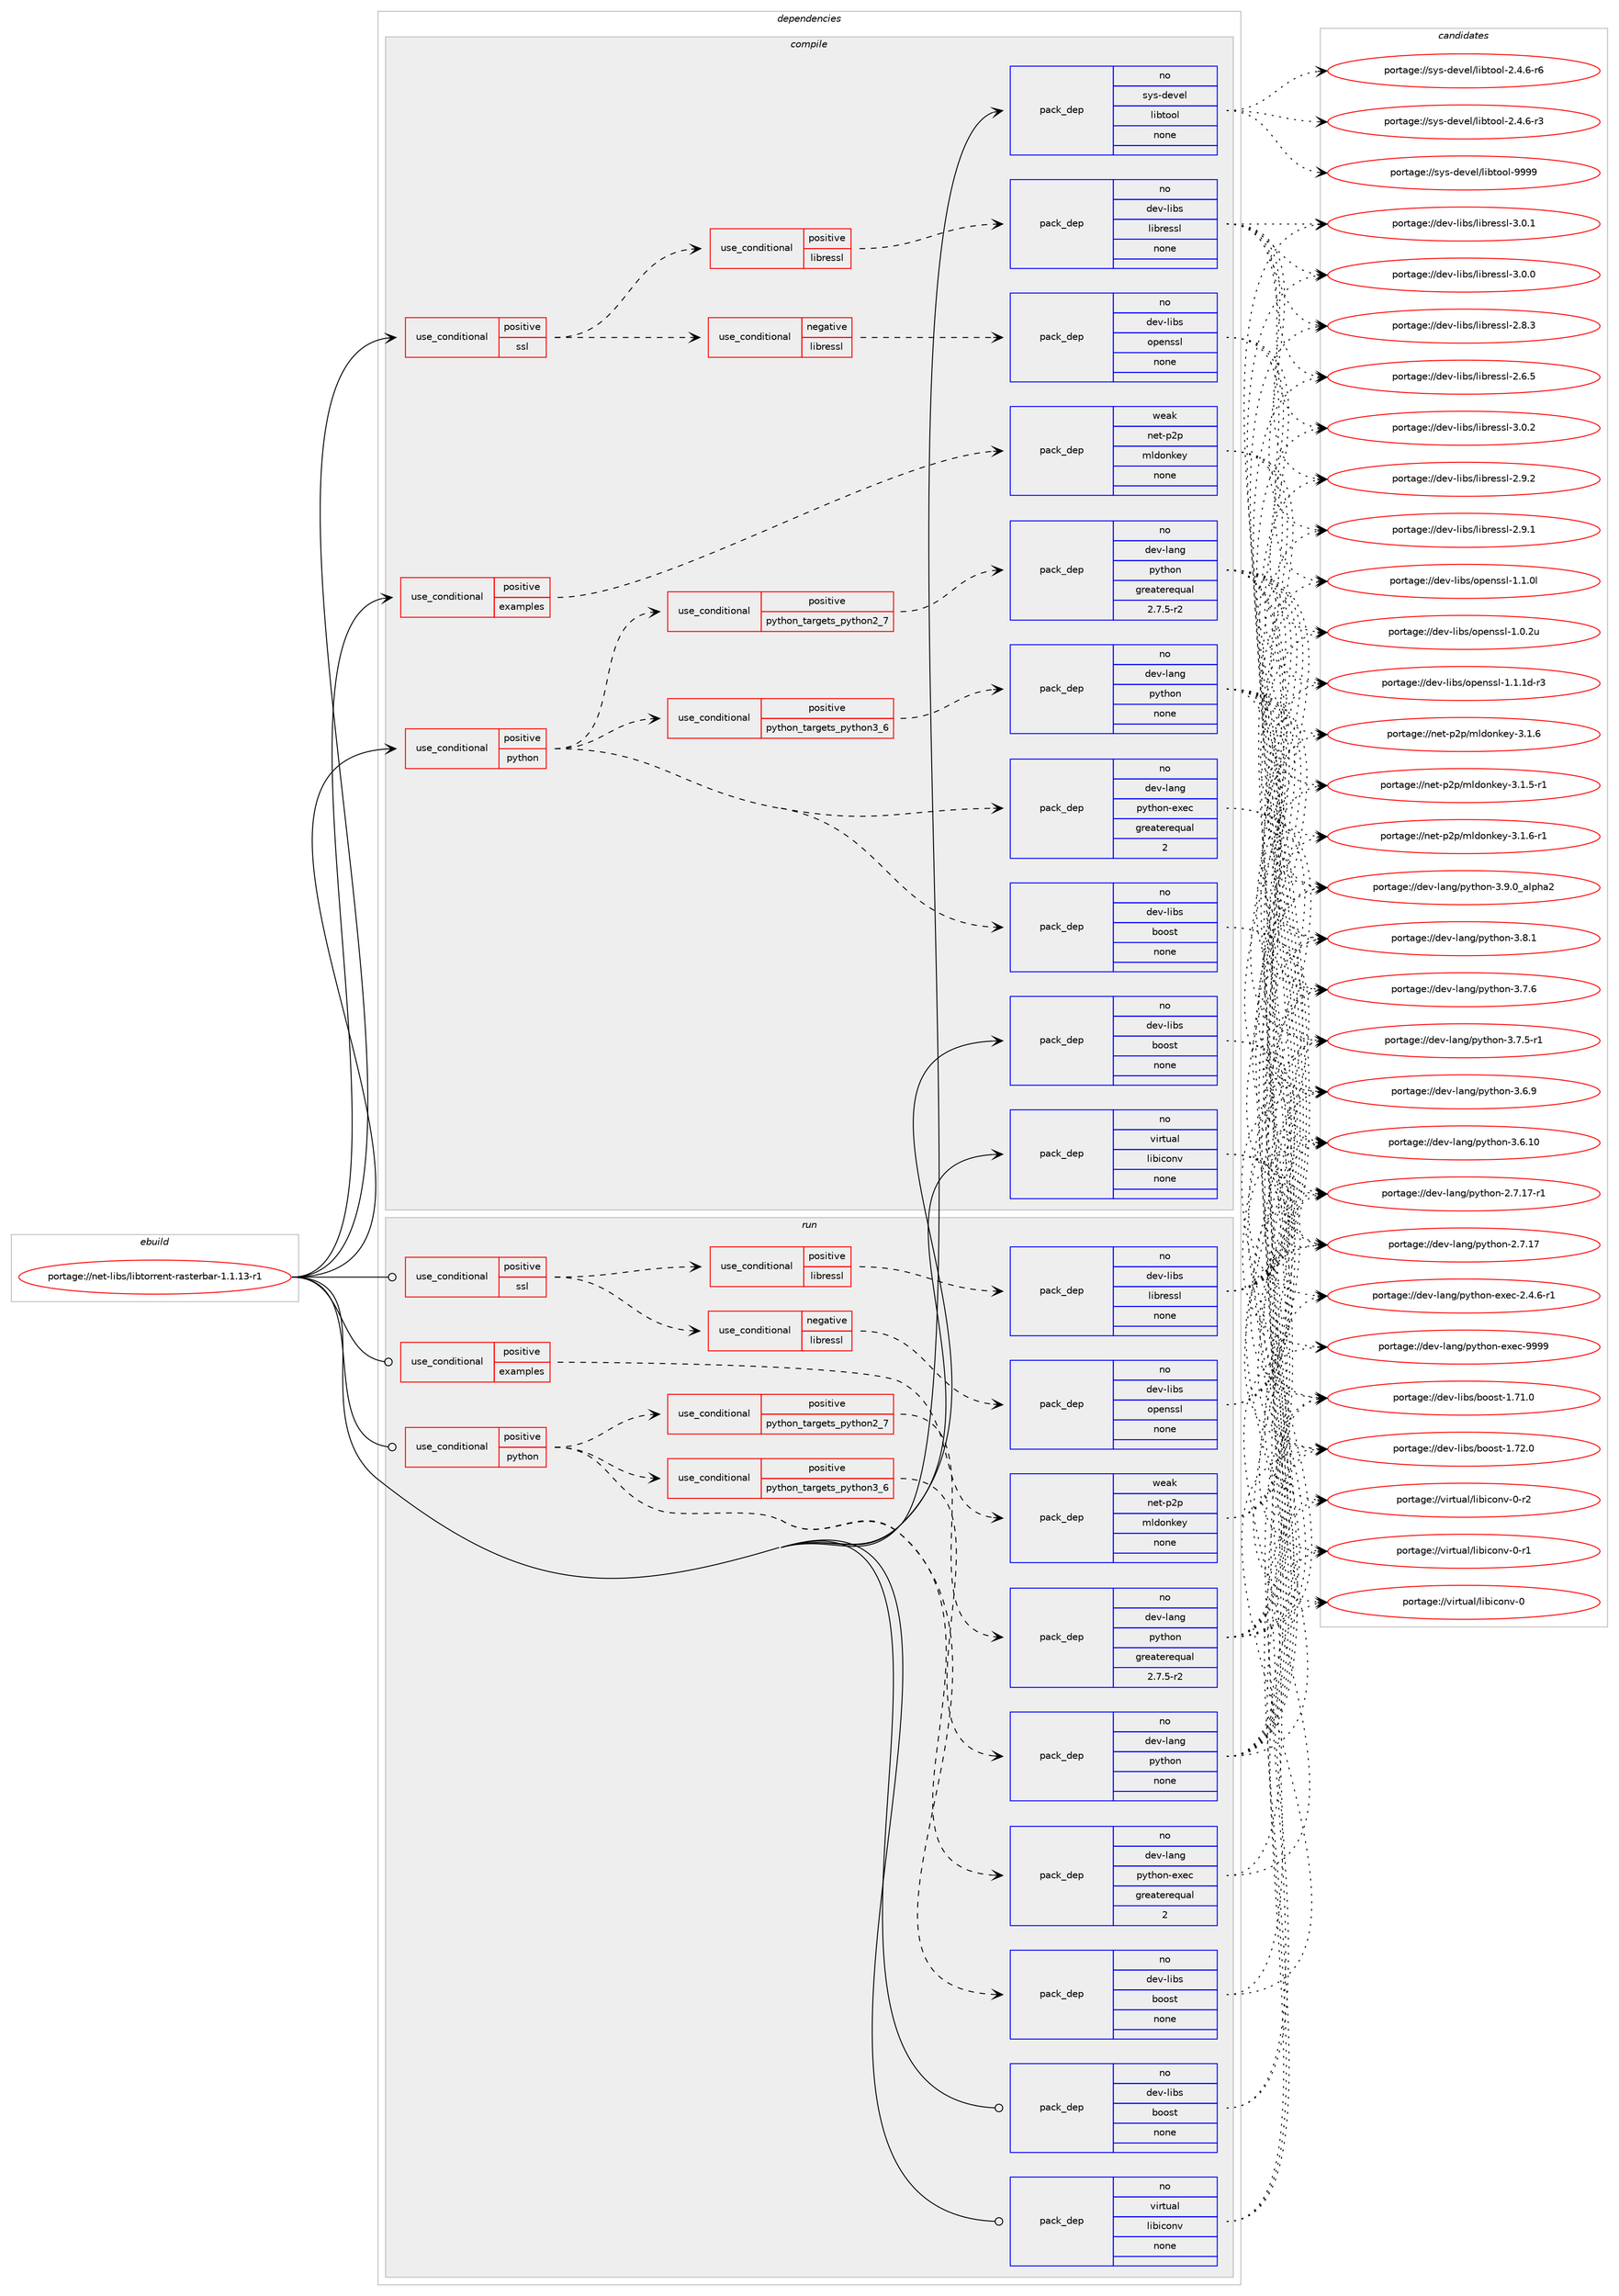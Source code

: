 digraph prolog {

# *************
# Graph options
# *************

newrank=true;
concentrate=true;
compound=true;
graph [rankdir=LR,fontname=Helvetica,fontsize=10,ranksep=1.5];#, ranksep=2.5, nodesep=0.2];
edge  [arrowhead=vee];
node  [fontname=Helvetica,fontsize=10];

# **********
# The ebuild
# **********

subgraph cluster_leftcol {
color=gray;
rank=same;
label=<<i>ebuild</i>>;
id [label="portage://net-libs/libtorrent-rasterbar-1.1.13-r1", color=red, width=4, href="../net-libs/libtorrent-rasterbar-1.1.13-r1.svg"];
}

# ****************
# The dependencies
# ****************

subgraph cluster_midcol {
color=gray;
label=<<i>dependencies</i>>;
subgraph cluster_compile {
fillcolor="#eeeeee";
style=filled;
label=<<i>compile</i>>;
subgraph cond30076 {
dependency146310 [label=<<TABLE BORDER="0" CELLBORDER="1" CELLSPACING="0" CELLPADDING="4"><TR><TD ROWSPAN="3" CELLPADDING="10">use_conditional</TD></TR><TR><TD>positive</TD></TR><TR><TD>examples</TD></TR></TABLE>>, shape=none, color=red];
subgraph pack113871 {
dependency146311 [label=<<TABLE BORDER="0" CELLBORDER="1" CELLSPACING="0" CELLPADDING="4" WIDTH="220"><TR><TD ROWSPAN="6" CELLPADDING="30">pack_dep</TD></TR><TR><TD WIDTH="110">weak</TD></TR><TR><TD>net-p2p</TD></TR><TR><TD>mldonkey</TD></TR><TR><TD>none</TD></TR><TR><TD></TD></TR></TABLE>>, shape=none, color=blue];
}
dependency146310:e -> dependency146311:w [weight=20,style="dashed",arrowhead="vee"];
}
id:e -> dependency146310:w [weight=20,style="solid",arrowhead="vee"];
subgraph cond30077 {
dependency146312 [label=<<TABLE BORDER="0" CELLBORDER="1" CELLSPACING="0" CELLPADDING="4"><TR><TD ROWSPAN="3" CELLPADDING="10">use_conditional</TD></TR><TR><TD>positive</TD></TR><TR><TD>python</TD></TR></TABLE>>, shape=none, color=red];
subgraph cond30078 {
dependency146313 [label=<<TABLE BORDER="0" CELLBORDER="1" CELLSPACING="0" CELLPADDING="4"><TR><TD ROWSPAN="3" CELLPADDING="10">use_conditional</TD></TR><TR><TD>positive</TD></TR><TR><TD>python_targets_python2_7</TD></TR></TABLE>>, shape=none, color=red];
subgraph pack113872 {
dependency146314 [label=<<TABLE BORDER="0" CELLBORDER="1" CELLSPACING="0" CELLPADDING="4" WIDTH="220"><TR><TD ROWSPAN="6" CELLPADDING="30">pack_dep</TD></TR><TR><TD WIDTH="110">no</TD></TR><TR><TD>dev-lang</TD></TR><TR><TD>python</TD></TR><TR><TD>greaterequal</TD></TR><TR><TD>2.7.5-r2</TD></TR></TABLE>>, shape=none, color=blue];
}
dependency146313:e -> dependency146314:w [weight=20,style="dashed",arrowhead="vee"];
}
dependency146312:e -> dependency146313:w [weight=20,style="dashed",arrowhead="vee"];
subgraph cond30079 {
dependency146315 [label=<<TABLE BORDER="0" CELLBORDER="1" CELLSPACING="0" CELLPADDING="4"><TR><TD ROWSPAN="3" CELLPADDING="10">use_conditional</TD></TR><TR><TD>positive</TD></TR><TR><TD>python_targets_python3_6</TD></TR></TABLE>>, shape=none, color=red];
subgraph pack113873 {
dependency146316 [label=<<TABLE BORDER="0" CELLBORDER="1" CELLSPACING="0" CELLPADDING="4" WIDTH="220"><TR><TD ROWSPAN="6" CELLPADDING="30">pack_dep</TD></TR><TR><TD WIDTH="110">no</TD></TR><TR><TD>dev-lang</TD></TR><TR><TD>python</TD></TR><TR><TD>none</TD></TR><TR><TD></TD></TR></TABLE>>, shape=none, color=blue];
}
dependency146315:e -> dependency146316:w [weight=20,style="dashed",arrowhead="vee"];
}
dependency146312:e -> dependency146315:w [weight=20,style="dashed",arrowhead="vee"];
subgraph pack113874 {
dependency146317 [label=<<TABLE BORDER="0" CELLBORDER="1" CELLSPACING="0" CELLPADDING="4" WIDTH="220"><TR><TD ROWSPAN="6" CELLPADDING="30">pack_dep</TD></TR><TR><TD WIDTH="110">no</TD></TR><TR><TD>dev-lang</TD></TR><TR><TD>python-exec</TD></TR><TR><TD>greaterequal</TD></TR><TR><TD>2</TD></TR></TABLE>>, shape=none, color=blue];
}
dependency146312:e -> dependency146317:w [weight=20,style="dashed",arrowhead="vee"];
subgraph pack113875 {
dependency146318 [label=<<TABLE BORDER="0" CELLBORDER="1" CELLSPACING="0" CELLPADDING="4" WIDTH="220"><TR><TD ROWSPAN="6" CELLPADDING="30">pack_dep</TD></TR><TR><TD WIDTH="110">no</TD></TR><TR><TD>dev-libs</TD></TR><TR><TD>boost</TD></TR><TR><TD>none</TD></TR><TR><TD></TD></TR></TABLE>>, shape=none, color=blue];
}
dependency146312:e -> dependency146318:w [weight=20,style="dashed",arrowhead="vee"];
}
id:e -> dependency146312:w [weight=20,style="solid",arrowhead="vee"];
subgraph cond30080 {
dependency146319 [label=<<TABLE BORDER="0" CELLBORDER="1" CELLSPACING="0" CELLPADDING="4"><TR><TD ROWSPAN="3" CELLPADDING="10">use_conditional</TD></TR><TR><TD>positive</TD></TR><TR><TD>ssl</TD></TR></TABLE>>, shape=none, color=red];
subgraph cond30081 {
dependency146320 [label=<<TABLE BORDER="0" CELLBORDER="1" CELLSPACING="0" CELLPADDING="4"><TR><TD ROWSPAN="3" CELLPADDING="10">use_conditional</TD></TR><TR><TD>negative</TD></TR><TR><TD>libressl</TD></TR></TABLE>>, shape=none, color=red];
subgraph pack113876 {
dependency146321 [label=<<TABLE BORDER="0" CELLBORDER="1" CELLSPACING="0" CELLPADDING="4" WIDTH="220"><TR><TD ROWSPAN="6" CELLPADDING="30">pack_dep</TD></TR><TR><TD WIDTH="110">no</TD></TR><TR><TD>dev-libs</TD></TR><TR><TD>openssl</TD></TR><TR><TD>none</TD></TR><TR><TD></TD></TR></TABLE>>, shape=none, color=blue];
}
dependency146320:e -> dependency146321:w [weight=20,style="dashed",arrowhead="vee"];
}
dependency146319:e -> dependency146320:w [weight=20,style="dashed",arrowhead="vee"];
subgraph cond30082 {
dependency146322 [label=<<TABLE BORDER="0" CELLBORDER="1" CELLSPACING="0" CELLPADDING="4"><TR><TD ROWSPAN="3" CELLPADDING="10">use_conditional</TD></TR><TR><TD>positive</TD></TR><TR><TD>libressl</TD></TR></TABLE>>, shape=none, color=red];
subgraph pack113877 {
dependency146323 [label=<<TABLE BORDER="0" CELLBORDER="1" CELLSPACING="0" CELLPADDING="4" WIDTH="220"><TR><TD ROWSPAN="6" CELLPADDING="30">pack_dep</TD></TR><TR><TD WIDTH="110">no</TD></TR><TR><TD>dev-libs</TD></TR><TR><TD>libressl</TD></TR><TR><TD>none</TD></TR><TR><TD></TD></TR></TABLE>>, shape=none, color=blue];
}
dependency146322:e -> dependency146323:w [weight=20,style="dashed",arrowhead="vee"];
}
dependency146319:e -> dependency146322:w [weight=20,style="dashed",arrowhead="vee"];
}
id:e -> dependency146319:w [weight=20,style="solid",arrowhead="vee"];
subgraph pack113878 {
dependency146324 [label=<<TABLE BORDER="0" CELLBORDER="1" CELLSPACING="0" CELLPADDING="4" WIDTH="220"><TR><TD ROWSPAN="6" CELLPADDING="30">pack_dep</TD></TR><TR><TD WIDTH="110">no</TD></TR><TR><TD>dev-libs</TD></TR><TR><TD>boost</TD></TR><TR><TD>none</TD></TR><TR><TD></TD></TR></TABLE>>, shape=none, color=blue];
}
id:e -> dependency146324:w [weight=20,style="solid",arrowhead="vee"];
subgraph pack113879 {
dependency146325 [label=<<TABLE BORDER="0" CELLBORDER="1" CELLSPACING="0" CELLPADDING="4" WIDTH="220"><TR><TD ROWSPAN="6" CELLPADDING="30">pack_dep</TD></TR><TR><TD WIDTH="110">no</TD></TR><TR><TD>sys-devel</TD></TR><TR><TD>libtool</TD></TR><TR><TD>none</TD></TR><TR><TD></TD></TR></TABLE>>, shape=none, color=blue];
}
id:e -> dependency146325:w [weight=20,style="solid",arrowhead="vee"];
subgraph pack113880 {
dependency146326 [label=<<TABLE BORDER="0" CELLBORDER="1" CELLSPACING="0" CELLPADDING="4" WIDTH="220"><TR><TD ROWSPAN="6" CELLPADDING="30">pack_dep</TD></TR><TR><TD WIDTH="110">no</TD></TR><TR><TD>virtual</TD></TR><TR><TD>libiconv</TD></TR><TR><TD>none</TD></TR><TR><TD></TD></TR></TABLE>>, shape=none, color=blue];
}
id:e -> dependency146326:w [weight=20,style="solid",arrowhead="vee"];
}
subgraph cluster_compileandrun {
fillcolor="#eeeeee";
style=filled;
label=<<i>compile and run</i>>;
}
subgraph cluster_run {
fillcolor="#eeeeee";
style=filled;
label=<<i>run</i>>;
subgraph cond30083 {
dependency146327 [label=<<TABLE BORDER="0" CELLBORDER="1" CELLSPACING="0" CELLPADDING="4"><TR><TD ROWSPAN="3" CELLPADDING="10">use_conditional</TD></TR><TR><TD>positive</TD></TR><TR><TD>examples</TD></TR></TABLE>>, shape=none, color=red];
subgraph pack113881 {
dependency146328 [label=<<TABLE BORDER="0" CELLBORDER="1" CELLSPACING="0" CELLPADDING="4" WIDTH="220"><TR><TD ROWSPAN="6" CELLPADDING="30">pack_dep</TD></TR><TR><TD WIDTH="110">weak</TD></TR><TR><TD>net-p2p</TD></TR><TR><TD>mldonkey</TD></TR><TR><TD>none</TD></TR><TR><TD></TD></TR></TABLE>>, shape=none, color=blue];
}
dependency146327:e -> dependency146328:w [weight=20,style="dashed",arrowhead="vee"];
}
id:e -> dependency146327:w [weight=20,style="solid",arrowhead="odot"];
subgraph cond30084 {
dependency146329 [label=<<TABLE BORDER="0" CELLBORDER="1" CELLSPACING="0" CELLPADDING="4"><TR><TD ROWSPAN="3" CELLPADDING="10">use_conditional</TD></TR><TR><TD>positive</TD></TR><TR><TD>python</TD></TR></TABLE>>, shape=none, color=red];
subgraph cond30085 {
dependency146330 [label=<<TABLE BORDER="0" CELLBORDER="1" CELLSPACING="0" CELLPADDING="4"><TR><TD ROWSPAN="3" CELLPADDING="10">use_conditional</TD></TR><TR><TD>positive</TD></TR><TR><TD>python_targets_python2_7</TD></TR></TABLE>>, shape=none, color=red];
subgraph pack113882 {
dependency146331 [label=<<TABLE BORDER="0" CELLBORDER="1" CELLSPACING="0" CELLPADDING="4" WIDTH="220"><TR><TD ROWSPAN="6" CELLPADDING="30">pack_dep</TD></TR><TR><TD WIDTH="110">no</TD></TR><TR><TD>dev-lang</TD></TR><TR><TD>python</TD></TR><TR><TD>greaterequal</TD></TR><TR><TD>2.7.5-r2</TD></TR></TABLE>>, shape=none, color=blue];
}
dependency146330:e -> dependency146331:w [weight=20,style="dashed",arrowhead="vee"];
}
dependency146329:e -> dependency146330:w [weight=20,style="dashed",arrowhead="vee"];
subgraph cond30086 {
dependency146332 [label=<<TABLE BORDER="0" CELLBORDER="1" CELLSPACING="0" CELLPADDING="4"><TR><TD ROWSPAN="3" CELLPADDING="10">use_conditional</TD></TR><TR><TD>positive</TD></TR><TR><TD>python_targets_python3_6</TD></TR></TABLE>>, shape=none, color=red];
subgraph pack113883 {
dependency146333 [label=<<TABLE BORDER="0" CELLBORDER="1" CELLSPACING="0" CELLPADDING="4" WIDTH="220"><TR><TD ROWSPAN="6" CELLPADDING="30">pack_dep</TD></TR><TR><TD WIDTH="110">no</TD></TR><TR><TD>dev-lang</TD></TR><TR><TD>python</TD></TR><TR><TD>none</TD></TR><TR><TD></TD></TR></TABLE>>, shape=none, color=blue];
}
dependency146332:e -> dependency146333:w [weight=20,style="dashed",arrowhead="vee"];
}
dependency146329:e -> dependency146332:w [weight=20,style="dashed",arrowhead="vee"];
subgraph pack113884 {
dependency146334 [label=<<TABLE BORDER="0" CELLBORDER="1" CELLSPACING="0" CELLPADDING="4" WIDTH="220"><TR><TD ROWSPAN="6" CELLPADDING="30">pack_dep</TD></TR><TR><TD WIDTH="110">no</TD></TR><TR><TD>dev-lang</TD></TR><TR><TD>python-exec</TD></TR><TR><TD>greaterequal</TD></TR><TR><TD>2</TD></TR></TABLE>>, shape=none, color=blue];
}
dependency146329:e -> dependency146334:w [weight=20,style="dashed",arrowhead="vee"];
subgraph pack113885 {
dependency146335 [label=<<TABLE BORDER="0" CELLBORDER="1" CELLSPACING="0" CELLPADDING="4" WIDTH="220"><TR><TD ROWSPAN="6" CELLPADDING="30">pack_dep</TD></TR><TR><TD WIDTH="110">no</TD></TR><TR><TD>dev-libs</TD></TR><TR><TD>boost</TD></TR><TR><TD>none</TD></TR><TR><TD></TD></TR></TABLE>>, shape=none, color=blue];
}
dependency146329:e -> dependency146335:w [weight=20,style="dashed",arrowhead="vee"];
}
id:e -> dependency146329:w [weight=20,style="solid",arrowhead="odot"];
subgraph cond30087 {
dependency146336 [label=<<TABLE BORDER="0" CELLBORDER="1" CELLSPACING="0" CELLPADDING="4"><TR><TD ROWSPAN="3" CELLPADDING="10">use_conditional</TD></TR><TR><TD>positive</TD></TR><TR><TD>ssl</TD></TR></TABLE>>, shape=none, color=red];
subgraph cond30088 {
dependency146337 [label=<<TABLE BORDER="0" CELLBORDER="1" CELLSPACING="0" CELLPADDING="4"><TR><TD ROWSPAN="3" CELLPADDING="10">use_conditional</TD></TR><TR><TD>negative</TD></TR><TR><TD>libressl</TD></TR></TABLE>>, shape=none, color=red];
subgraph pack113886 {
dependency146338 [label=<<TABLE BORDER="0" CELLBORDER="1" CELLSPACING="0" CELLPADDING="4" WIDTH="220"><TR><TD ROWSPAN="6" CELLPADDING="30">pack_dep</TD></TR><TR><TD WIDTH="110">no</TD></TR><TR><TD>dev-libs</TD></TR><TR><TD>openssl</TD></TR><TR><TD>none</TD></TR><TR><TD></TD></TR></TABLE>>, shape=none, color=blue];
}
dependency146337:e -> dependency146338:w [weight=20,style="dashed",arrowhead="vee"];
}
dependency146336:e -> dependency146337:w [weight=20,style="dashed",arrowhead="vee"];
subgraph cond30089 {
dependency146339 [label=<<TABLE BORDER="0" CELLBORDER="1" CELLSPACING="0" CELLPADDING="4"><TR><TD ROWSPAN="3" CELLPADDING="10">use_conditional</TD></TR><TR><TD>positive</TD></TR><TR><TD>libressl</TD></TR></TABLE>>, shape=none, color=red];
subgraph pack113887 {
dependency146340 [label=<<TABLE BORDER="0" CELLBORDER="1" CELLSPACING="0" CELLPADDING="4" WIDTH="220"><TR><TD ROWSPAN="6" CELLPADDING="30">pack_dep</TD></TR><TR><TD WIDTH="110">no</TD></TR><TR><TD>dev-libs</TD></TR><TR><TD>libressl</TD></TR><TR><TD>none</TD></TR><TR><TD></TD></TR></TABLE>>, shape=none, color=blue];
}
dependency146339:e -> dependency146340:w [weight=20,style="dashed",arrowhead="vee"];
}
dependency146336:e -> dependency146339:w [weight=20,style="dashed",arrowhead="vee"];
}
id:e -> dependency146336:w [weight=20,style="solid",arrowhead="odot"];
subgraph pack113888 {
dependency146341 [label=<<TABLE BORDER="0" CELLBORDER="1" CELLSPACING="0" CELLPADDING="4" WIDTH="220"><TR><TD ROWSPAN="6" CELLPADDING="30">pack_dep</TD></TR><TR><TD WIDTH="110">no</TD></TR><TR><TD>dev-libs</TD></TR><TR><TD>boost</TD></TR><TR><TD>none</TD></TR><TR><TD></TD></TR></TABLE>>, shape=none, color=blue];
}
id:e -> dependency146341:w [weight=20,style="solid",arrowhead="odot"];
subgraph pack113889 {
dependency146342 [label=<<TABLE BORDER="0" CELLBORDER="1" CELLSPACING="0" CELLPADDING="4" WIDTH="220"><TR><TD ROWSPAN="6" CELLPADDING="30">pack_dep</TD></TR><TR><TD WIDTH="110">no</TD></TR><TR><TD>virtual</TD></TR><TR><TD>libiconv</TD></TR><TR><TD>none</TD></TR><TR><TD></TD></TR></TABLE>>, shape=none, color=blue];
}
id:e -> dependency146342:w [weight=20,style="solid",arrowhead="odot"];
}
}

# **************
# The candidates
# **************

subgraph cluster_choices {
rank=same;
color=gray;
label=<<i>candidates</i>>;

subgraph choice113871 {
color=black;
nodesep=1;
choice1101011164511250112471091081001111101071011214551464946544511449 [label="portage://net-p2p/mldonkey-3.1.6-r1", color=red, width=4,href="../net-p2p/mldonkey-3.1.6-r1.svg"];
choice110101116451125011247109108100111110107101121455146494654 [label="portage://net-p2p/mldonkey-3.1.6", color=red, width=4,href="../net-p2p/mldonkey-3.1.6.svg"];
choice1101011164511250112471091081001111101071011214551464946534511449 [label="portage://net-p2p/mldonkey-3.1.5-r1", color=red, width=4,href="../net-p2p/mldonkey-3.1.5-r1.svg"];
dependency146311:e -> choice1101011164511250112471091081001111101071011214551464946544511449:w [style=dotted,weight="100"];
dependency146311:e -> choice110101116451125011247109108100111110107101121455146494654:w [style=dotted,weight="100"];
dependency146311:e -> choice1101011164511250112471091081001111101071011214551464946534511449:w [style=dotted,weight="100"];
}
subgraph choice113872 {
color=black;
nodesep=1;
choice10010111845108971101034711212111610411111045514657464895971081121049750 [label="portage://dev-lang/python-3.9.0_alpha2", color=red, width=4,href="../dev-lang/python-3.9.0_alpha2.svg"];
choice100101118451089711010347112121116104111110455146564649 [label="portage://dev-lang/python-3.8.1", color=red, width=4,href="../dev-lang/python-3.8.1.svg"];
choice100101118451089711010347112121116104111110455146554654 [label="portage://dev-lang/python-3.7.6", color=red, width=4,href="../dev-lang/python-3.7.6.svg"];
choice1001011184510897110103471121211161041111104551465546534511449 [label="portage://dev-lang/python-3.7.5-r1", color=red, width=4,href="../dev-lang/python-3.7.5-r1.svg"];
choice100101118451089711010347112121116104111110455146544657 [label="portage://dev-lang/python-3.6.9", color=red, width=4,href="../dev-lang/python-3.6.9.svg"];
choice10010111845108971101034711212111610411111045514654464948 [label="portage://dev-lang/python-3.6.10", color=red, width=4,href="../dev-lang/python-3.6.10.svg"];
choice100101118451089711010347112121116104111110455046554649554511449 [label="portage://dev-lang/python-2.7.17-r1", color=red, width=4,href="../dev-lang/python-2.7.17-r1.svg"];
choice10010111845108971101034711212111610411111045504655464955 [label="portage://dev-lang/python-2.7.17", color=red, width=4,href="../dev-lang/python-2.7.17.svg"];
dependency146314:e -> choice10010111845108971101034711212111610411111045514657464895971081121049750:w [style=dotted,weight="100"];
dependency146314:e -> choice100101118451089711010347112121116104111110455146564649:w [style=dotted,weight="100"];
dependency146314:e -> choice100101118451089711010347112121116104111110455146554654:w [style=dotted,weight="100"];
dependency146314:e -> choice1001011184510897110103471121211161041111104551465546534511449:w [style=dotted,weight="100"];
dependency146314:e -> choice100101118451089711010347112121116104111110455146544657:w [style=dotted,weight="100"];
dependency146314:e -> choice10010111845108971101034711212111610411111045514654464948:w [style=dotted,weight="100"];
dependency146314:e -> choice100101118451089711010347112121116104111110455046554649554511449:w [style=dotted,weight="100"];
dependency146314:e -> choice10010111845108971101034711212111610411111045504655464955:w [style=dotted,weight="100"];
}
subgraph choice113873 {
color=black;
nodesep=1;
choice10010111845108971101034711212111610411111045514657464895971081121049750 [label="portage://dev-lang/python-3.9.0_alpha2", color=red, width=4,href="../dev-lang/python-3.9.0_alpha2.svg"];
choice100101118451089711010347112121116104111110455146564649 [label="portage://dev-lang/python-3.8.1", color=red, width=4,href="../dev-lang/python-3.8.1.svg"];
choice100101118451089711010347112121116104111110455146554654 [label="portage://dev-lang/python-3.7.6", color=red, width=4,href="../dev-lang/python-3.7.6.svg"];
choice1001011184510897110103471121211161041111104551465546534511449 [label="portage://dev-lang/python-3.7.5-r1", color=red, width=4,href="../dev-lang/python-3.7.5-r1.svg"];
choice100101118451089711010347112121116104111110455146544657 [label="portage://dev-lang/python-3.6.9", color=red, width=4,href="../dev-lang/python-3.6.9.svg"];
choice10010111845108971101034711212111610411111045514654464948 [label="portage://dev-lang/python-3.6.10", color=red, width=4,href="../dev-lang/python-3.6.10.svg"];
choice100101118451089711010347112121116104111110455046554649554511449 [label="portage://dev-lang/python-2.7.17-r1", color=red, width=4,href="../dev-lang/python-2.7.17-r1.svg"];
choice10010111845108971101034711212111610411111045504655464955 [label="portage://dev-lang/python-2.7.17", color=red, width=4,href="../dev-lang/python-2.7.17.svg"];
dependency146316:e -> choice10010111845108971101034711212111610411111045514657464895971081121049750:w [style=dotted,weight="100"];
dependency146316:e -> choice100101118451089711010347112121116104111110455146564649:w [style=dotted,weight="100"];
dependency146316:e -> choice100101118451089711010347112121116104111110455146554654:w [style=dotted,weight="100"];
dependency146316:e -> choice1001011184510897110103471121211161041111104551465546534511449:w [style=dotted,weight="100"];
dependency146316:e -> choice100101118451089711010347112121116104111110455146544657:w [style=dotted,weight="100"];
dependency146316:e -> choice10010111845108971101034711212111610411111045514654464948:w [style=dotted,weight="100"];
dependency146316:e -> choice100101118451089711010347112121116104111110455046554649554511449:w [style=dotted,weight="100"];
dependency146316:e -> choice10010111845108971101034711212111610411111045504655464955:w [style=dotted,weight="100"];
}
subgraph choice113874 {
color=black;
nodesep=1;
choice10010111845108971101034711212111610411111045101120101994557575757 [label="portage://dev-lang/python-exec-9999", color=red, width=4,href="../dev-lang/python-exec-9999.svg"];
choice10010111845108971101034711212111610411111045101120101994550465246544511449 [label="portage://dev-lang/python-exec-2.4.6-r1", color=red, width=4,href="../dev-lang/python-exec-2.4.6-r1.svg"];
dependency146317:e -> choice10010111845108971101034711212111610411111045101120101994557575757:w [style=dotted,weight="100"];
dependency146317:e -> choice10010111845108971101034711212111610411111045101120101994550465246544511449:w [style=dotted,weight="100"];
}
subgraph choice113875 {
color=black;
nodesep=1;
choice1001011184510810598115479811111111511645494655504648 [label="portage://dev-libs/boost-1.72.0", color=red, width=4,href="../dev-libs/boost-1.72.0.svg"];
choice1001011184510810598115479811111111511645494655494648 [label="portage://dev-libs/boost-1.71.0", color=red, width=4,href="../dev-libs/boost-1.71.0.svg"];
dependency146318:e -> choice1001011184510810598115479811111111511645494655504648:w [style=dotted,weight="100"];
dependency146318:e -> choice1001011184510810598115479811111111511645494655494648:w [style=dotted,weight="100"];
}
subgraph choice113876 {
color=black;
nodesep=1;
choice1001011184510810598115471111121011101151151084549464946491004511451 [label="portage://dev-libs/openssl-1.1.1d-r3", color=red, width=4,href="../dev-libs/openssl-1.1.1d-r3.svg"];
choice100101118451081059811547111112101110115115108454946494648108 [label="portage://dev-libs/openssl-1.1.0l", color=red, width=4,href="../dev-libs/openssl-1.1.0l.svg"];
choice100101118451081059811547111112101110115115108454946484650117 [label="portage://dev-libs/openssl-1.0.2u", color=red, width=4,href="../dev-libs/openssl-1.0.2u.svg"];
dependency146321:e -> choice1001011184510810598115471111121011101151151084549464946491004511451:w [style=dotted,weight="100"];
dependency146321:e -> choice100101118451081059811547111112101110115115108454946494648108:w [style=dotted,weight="100"];
dependency146321:e -> choice100101118451081059811547111112101110115115108454946484650117:w [style=dotted,weight="100"];
}
subgraph choice113877 {
color=black;
nodesep=1;
choice10010111845108105981154710810598114101115115108455146484650 [label="portage://dev-libs/libressl-3.0.2", color=red, width=4,href="../dev-libs/libressl-3.0.2.svg"];
choice10010111845108105981154710810598114101115115108455146484649 [label="portage://dev-libs/libressl-3.0.1", color=red, width=4,href="../dev-libs/libressl-3.0.1.svg"];
choice10010111845108105981154710810598114101115115108455146484648 [label="portage://dev-libs/libressl-3.0.0", color=red, width=4,href="../dev-libs/libressl-3.0.0.svg"];
choice10010111845108105981154710810598114101115115108455046574650 [label="portage://dev-libs/libressl-2.9.2", color=red, width=4,href="../dev-libs/libressl-2.9.2.svg"];
choice10010111845108105981154710810598114101115115108455046574649 [label="portage://dev-libs/libressl-2.9.1", color=red, width=4,href="../dev-libs/libressl-2.9.1.svg"];
choice10010111845108105981154710810598114101115115108455046564651 [label="portage://dev-libs/libressl-2.8.3", color=red, width=4,href="../dev-libs/libressl-2.8.3.svg"];
choice10010111845108105981154710810598114101115115108455046544653 [label="portage://dev-libs/libressl-2.6.5", color=red, width=4,href="../dev-libs/libressl-2.6.5.svg"];
dependency146323:e -> choice10010111845108105981154710810598114101115115108455146484650:w [style=dotted,weight="100"];
dependency146323:e -> choice10010111845108105981154710810598114101115115108455146484649:w [style=dotted,weight="100"];
dependency146323:e -> choice10010111845108105981154710810598114101115115108455146484648:w [style=dotted,weight="100"];
dependency146323:e -> choice10010111845108105981154710810598114101115115108455046574650:w [style=dotted,weight="100"];
dependency146323:e -> choice10010111845108105981154710810598114101115115108455046574649:w [style=dotted,weight="100"];
dependency146323:e -> choice10010111845108105981154710810598114101115115108455046564651:w [style=dotted,weight="100"];
dependency146323:e -> choice10010111845108105981154710810598114101115115108455046544653:w [style=dotted,weight="100"];
}
subgraph choice113878 {
color=black;
nodesep=1;
choice1001011184510810598115479811111111511645494655504648 [label="portage://dev-libs/boost-1.72.0", color=red, width=4,href="../dev-libs/boost-1.72.0.svg"];
choice1001011184510810598115479811111111511645494655494648 [label="portage://dev-libs/boost-1.71.0", color=red, width=4,href="../dev-libs/boost-1.71.0.svg"];
dependency146324:e -> choice1001011184510810598115479811111111511645494655504648:w [style=dotted,weight="100"];
dependency146324:e -> choice1001011184510810598115479811111111511645494655494648:w [style=dotted,weight="100"];
}
subgraph choice113879 {
color=black;
nodesep=1;
choice1151211154510010111810110847108105981161111111084557575757 [label="portage://sys-devel/libtool-9999", color=red, width=4,href="../sys-devel/libtool-9999.svg"];
choice1151211154510010111810110847108105981161111111084550465246544511454 [label="portage://sys-devel/libtool-2.4.6-r6", color=red, width=4,href="../sys-devel/libtool-2.4.6-r6.svg"];
choice1151211154510010111810110847108105981161111111084550465246544511451 [label="portage://sys-devel/libtool-2.4.6-r3", color=red, width=4,href="../sys-devel/libtool-2.4.6-r3.svg"];
dependency146325:e -> choice1151211154510010111810110847108105981161111111084557575757:w [style=dotted,weight="100"];
dependency146325:e -> choice1151211154510010111810110847108105981161111111084550465246544511454:w [style=dotted,weight="100"];
dependency146325:e -> choice1151211154510010111810110847108105981161111111084550465246544511451:w [style=dotted,weight="100"];
}
subgraph choice113880 {
color=black;
nodesep=1;
choice1181051141161179710847108105981059911111011845484511450 [label="portage://virtual/libiconv-0-r2", color=red, width=4,href="../virtual/libiconv-0-r2.svg"];
choice1181051141161179710847108105981059911111011845484511449 [label="portage://virtual/libiconv-0-r1", color=red, width=4,href="../virtual/libiconv-0-r1.svg"];
choice118105114116117971084710810598105991111101184548 [label="portage://virtual/libiconv-0", color=red, width=4,href="../virtual/libiconv-0.svg"];
dependency146326:e -> choice1181051141161179710847108105981059911111011845484511450:w [style=dotted,weight="100"];
dependency146326:e -> choice1181051141161179710847108105981059911111011845484511449:w [style=dotted,weight="100"];
dependency146326:e -> choice118105114116117971084710810598105991111101184548:w [style=dotted,weight="100"];
}
subgraph choice113881 {
color=black;
nodesep=1;
choice1101011164511250112471091081001111101071011214551464946544511449 [label="portage://net-p2p/mldonkey-3.1.6-r1", color=red, width=4,href="../net-p2p/mldonkey-3.1.6-r1.svg"];
choice110101116451125011247109108100111110107101121455146494654 [label="portage://net-p2p/mldonkey-3.1.6", color=red, width=4,href="../net-p2p/mldonkey-3.1.6.svg"];
choice1101011164511250112471091081001111101071011214551464946534511449 [label="portage://net-p2p/mldonkey-3.1.5-r1", color=red, width=4,href="../net-p2p/mldonkey-3.1.5-r1.svg"];
dependency146328:e -> choice1101011164511250112471091081001111101071011214551464946544511449:w [style=dotted,weight="100"];
dependency146328:e -> choice110101116451125011247109108100111110107101121455146494654:w [style=dotted,weight="100"];
dependency146328:e -> choice1101011164511250112471091081001111101071011214551464946534511449:w [style=dotted,weight="100"];
}
subgraph choice113882 {
color=black;
nodesep=1;
choice10010111845108971101034711212111610411111045514657464895971081121049750 [label="portage://dev-lang/python-3.9.0_alpha2", color=red, width=4,href="../dev-lang/python-3.9.0_alpha2.svg"];
choice100101118451089711010347112121116104111110455146564649 [label="portage://dev-lang/python-3.8.1", color=red, width=4,href="../dev-lang/python-3.8.1.svg"];
choice100101118451089711010347112121116104111110455146554654 [label="portage://dev-lang/python-3.7.6", color=red, width=4,href="../dev-lang/python-3.7.6.svg"];
choice1001011184510897110103471121211161041111104551465546534511449 [label="portage://dev-lang/python-3.7.5-r1", color=red, width=4,href="../dev-lang/python-3.7.5-r1.svg"];
choice100101118451089711010347112121116104111110455146544657 [label="portage://dev-lang/python-3.6.9", color=red, width=4,href="../dev-lang/python-3.6.9.svg"];
choice10010111845108971101034711212111610411111045514654464948 [label="portage://dev-lang/python-3.6.10", color=red, width=4,href="../dev-lang/python-3.6.10.svg"];
choice100101118451089711010347112121116104111110455046554649554511449 [label="portage://dev-lang/python-2.7.17-r1", color=red, width=4,href="../dev-lang/python-2.7.17-r1.svg"];
choice10010111845108971101034711212111610411111045504655464955 [label="portage://dev-lang/python-2.7.17", color=red, width=4,href="../dev-lang/python-2.7.17.svg"];
dependency146331:e -> choice10010111845108971101034711212111610411111045514657464895971081121049750:w [style=dotted,weight="100"];
dependency146331:e -> choice100101118451089711010347112121116104111110455146564649:w [style=dotted,weight="100"];
dependency146331:e -> choice100101118451089711010347112121116104111110455146554654:w [style=dotted,weight="100"];
dependency146331:e -> choice1001011184510897110103471121211161041111104551465546534511449:w [style=dotted,weight="100"];
dependency146331:e -> choice100101118451089711010347112121116104111110455146544657:w [style=dotted,weight="100"];
dependency146331:e -> choice10010111845108971101034711212111610411111045514654464948:w [style=dotted,weight="100"];
dependency146331:e -> choice100101118451089711010347112121116104111110455046554649554511449:w [style=dotted,weight="100"];
dependency146331:e -> choice10010111845108971101034711212111610411111045504655464955:w [style=dotted,weight="100"];
}
subgraph choice113883 {
color=black;
nodesep=1;
choice10010111845108971101034711212111610411111045514657464895971081121049750 [label="portage://dev-lang/python-3.9.0_alpha2", color=red, width=4,href="../dev-lang/python-3.9.0_alpha2.svg"];
choice100101118451089711010347112121116104111110455146564649 [label="portage://dev-lang/python-3.8.1", color=red, width=4,href="../dev-lang/python-3.8.1.svg"];
choice100101118451089711010347112121116104111110455146554654 [label="portage://dev-lang/python-3.7.6", color=red, width=4,href="../dev-lang/python-3.7.6.svg"];
choice1001011184510897110103471121211161041111104551465546534511449 [label="portage://dev-lang/python-3.7.5-r1", color=red, width=4,href="../dev-lang/python-3.7.5-r1.svg"];
choice100101118451089711010347112121116104111110455146544657 [label="portage://dev-lang/python-3.6.9", color=red, width=4,href="../dev-lang/python-3.6.9.svg"];
choice10010111845108971101034711212111610411111045514654464948 [label="portage://dev-lang/python-3.6.10", color=red, width=4,href="../dev-lang/python-3.6.10.svg"];
choice100101118451089711010347112121116104111110455046554649554511449 [label="portage://dev-lang/python-2.7.17-r1", color=red, width=4,href="../dev-lang/python-2.7.17-r1.svg"];
choice10010111845108971101034711212111610411111045504655464955 [label="portage://dev-lang/python-2.7.17", color=red, width=4,href="../dev-lang/python-2.7.17.svg"];
dependency146333:e -> choice10010111845108971101034711212111610411111045514657464895971081121049750:w [style=dotted,weight="100"];
dependency146333:e -> choice100101118451089711010347112121116104111110455146564649:w [style=dotted,weight="100"];
dependency146333:e -> choice100101118451089711010347112121116104111110455146554654:w [style=dotted,weight="100"];
dependency146333:e -> choice1001011184510897110103471121211161041111104551465546534511449:w [style=dotted,weight="100"];
dependency146333:e -> choice100101118451089711010347112121116104111110455146544657:w [style=dotted,weight="100"];
dependency146333:e -> choice10010111845108971101034711212111610411111045514654464948:w [style=dotted,weight="100"];
dependency146333:e -> choice100101118451089711010347112121116104111110455046554649554511449:w [style=dotted,weight="100"];
dependency146333:e -> choice10010111845108971101034711212111610411111045504655464955:w [style=dotted,weight="100"];
}
subgraph choice113884 {
color=black;
nodesep=1;
choice10010111845108971101034711212111610411111045101120101994557575757 [label="portage://dev-lang/python-exec-9999", color=red, width=4,href="../dev-lang/python-exec-9999.svg"];
choice10010111845108971101034711212111610411111045101120101994550465246544511449 [label="portage://dev-lang/python-exec-2.4.6-r1", color=red, width=4,href="../dev-lang/python-exec-2.4.6-r1.svg"];
dependency146334:e -> choice10010111845108971101034711212111610411111045101120101994557575757:w [style=dotted,weight="100"];
dependency146334:e -> choice10010111845108971101034711212111610411111045101120101994550465246544511449:w [style=dotted,weight="100"];
}
subgraph choice113885 {
color=black;
nodesep=1;
choice1001011184510810598115479811111111511645494655504648 [label="portage://dev-libs/boost-1.72.0", color=red, width=4,href="../dev-libs/boost-1.72.0.svg"];
choice1001011184510810598115479811111111511645494655494648 [label="portage://dev-libs/boost-1.71.0", color=red, width=4,href="../dev-libs/boost-1.71.0.svg"];
dependency146335:e -> choice1001011184510810598115479811111111511645494655504648:w [style=dotted,weight="100"];
dependency146335:e -> choice1001011184510810598115479811111111511645494655494648:w [style=dotted,weight="100"];
}
subgraph choice113886 {
color=black;
nodesep=1;
choice1001011184510810598115471111121011101151151084549464946491004511451 [label="portage://dev-libs/openssl-1.1.1d-r3", color=red, width=4,href="../dev-libs/openssl-1.1.1d-r3.svg"];
choice100101118451081059811547111112101110115115108454946494648108 [label="portage://dev-libs/openssl-1.1.0l", color=red, width=4,href="../dev-libs/openssl-1.1.0l.svg"];
choice100101118451081059811547111112101110115115108454946484650117 [label="portage://dev-libs/openssl-1.0.2u", color=red, width=4,href="../dev-libs/openssl-1.0.2u.svg"];
dependency146338:e -> choice1001011184510810598115471111121011101151151084549464946491004511451:w [style=dotted,weight="100"];
dependency146338:e -> choice100101118451081059811547111112101110115115108454946494648108:w [style=dotted,weight="100"];
dependency146338:e -> choice100101118451081059811547111112101110115115108454946484650117:w [style=dotted,weight="100"];
}
subgraph choice113887 {
color=black;
nodesep=1;
choice10010111845108105981154710810598114101115115108455146484650 [label="portage://dev-libs/libressl-3.0.2", color=red, width=4,href="../dev-libs/libressl-3.0.2.svg"];
choice10010111845108105981154710810598114101115115108455146484649 [label="portage://dev-libs/libressl-3.0.1", color=red, width=4,href="../dev-libs/libressl-3.0.1.svg"];
choice10010111845108105981154710810598114101115115108455146484648 [label="portage://dev-libs/libressl-3.0.0", color=red, width=4,href="../dev-libs/libressl-3.0.0.svg"];
choice10010111845108105981154710810598114101115115108455046574650 [label="portage://dev-libs/libressl-2.9.2", color=red, width=4,href="../dev-libs/libressl-2.9.2.svg"];
choice10010111845108105981154710810598114101115115108455046574649 [label="portage://dev-libs/libressl-2.9.1", color=red, width=4,href="../dev-libs/libressl-2.9.1.svg"];
choice10010111845108105981154710810598114101115115108455046564651 [label="portage://dev-libs/libressl-2.8.3", color=red, width=4,href="../dev-libs/libressl-2.8.3.svg"];
choice10010111845108105981154710810598114101115115108455046544653 [label="portage://dev-libs/libressl-2.6.5", color=red, width=4,href="../dev-libs/libressl-2.6.5.svg"];
dependency146340:e -> choice10010111845108105981154710810598114101115115108455146484650:w [style=dotted,weight="100"];
dependency146340:e -> choice10010111845108105981154710810598114101115115108455146484649:w [style=dotted,weight="100"];
dependency146340:e -> choice10010111845108105981154710810598114101115115108455146484648:w [style=dotted,weight="100"];
dependency146340:e -> choice10010111845108105981154710810598114101115115108455046574650:w [style=dotted,weight="100"];
dependency146340:e -> choice10010111845108105981154710810598114101115115108455046574649:w [style=dotted,weight="100"];
dependency146340:e -> choice10010111845108105981154710810598114101115115108455046564651:w [style=dotted,weight="100"];
dependency146340:e -> choice10010111845108105981154710810598114101115115108455046544653:w [style=dotted,weight="100"];
}
subgraph choice113888 {
color=black;
nodesep=1;
choice1001011184510810598115479811111111511645494655504648 [label="portage://dev-libs/boost-1.72.0", color=red, width=4,href="../dev-libs/boost-1.72.0.svg"];
choice1001011184510810598115479811111111511645494655494648 [label="portage://dev-libs/boost-1.71.0", color=red, width=4,href="../dev-libs/boost-1.71.0.svg"];
dependency146341:e -> choice1001011184510810598115479811111111511645494655504648:w [style=dotted,weight="100"];
dependency146341:e -> choice1001011184510810598115479811111111511645494655494648:w [style=dotted,weight="100"];
}
subgraph choice113889 {
color=black;
nodesep=1;
choice1181051141161179710847108105981059911111011845484511450 [label="portage://virtual/libiconv-0-r2", color=red, width=4,href="../virtual/libiconv-0-r2.svg"];
choice1181051141161179710847108105981059911111011845484511449 [label="portage://virtual/libiconv-0-r1", color=red, width=4,href="../virtual/libiconv-0-r1.svg"];
choice118105114116117971084710810598105991111101184548 [label="portage://virtual/libiconv-0", color=red, width=4,href="../virtual/libiconv-0.svg"];
dependency146342:e -> choice1181051141161179710847108105981059911111011845484511450:w [style=dotted,weight="100"];
dependency146342:e -> choice1181051141161179710847108105981059911111011845484511449:w [style=dotted,weight="100"];
dependency146342:e -> choice118105114116117971084710810598105991111101184548:w [style=dotted,weight="100"];
}
}

}

